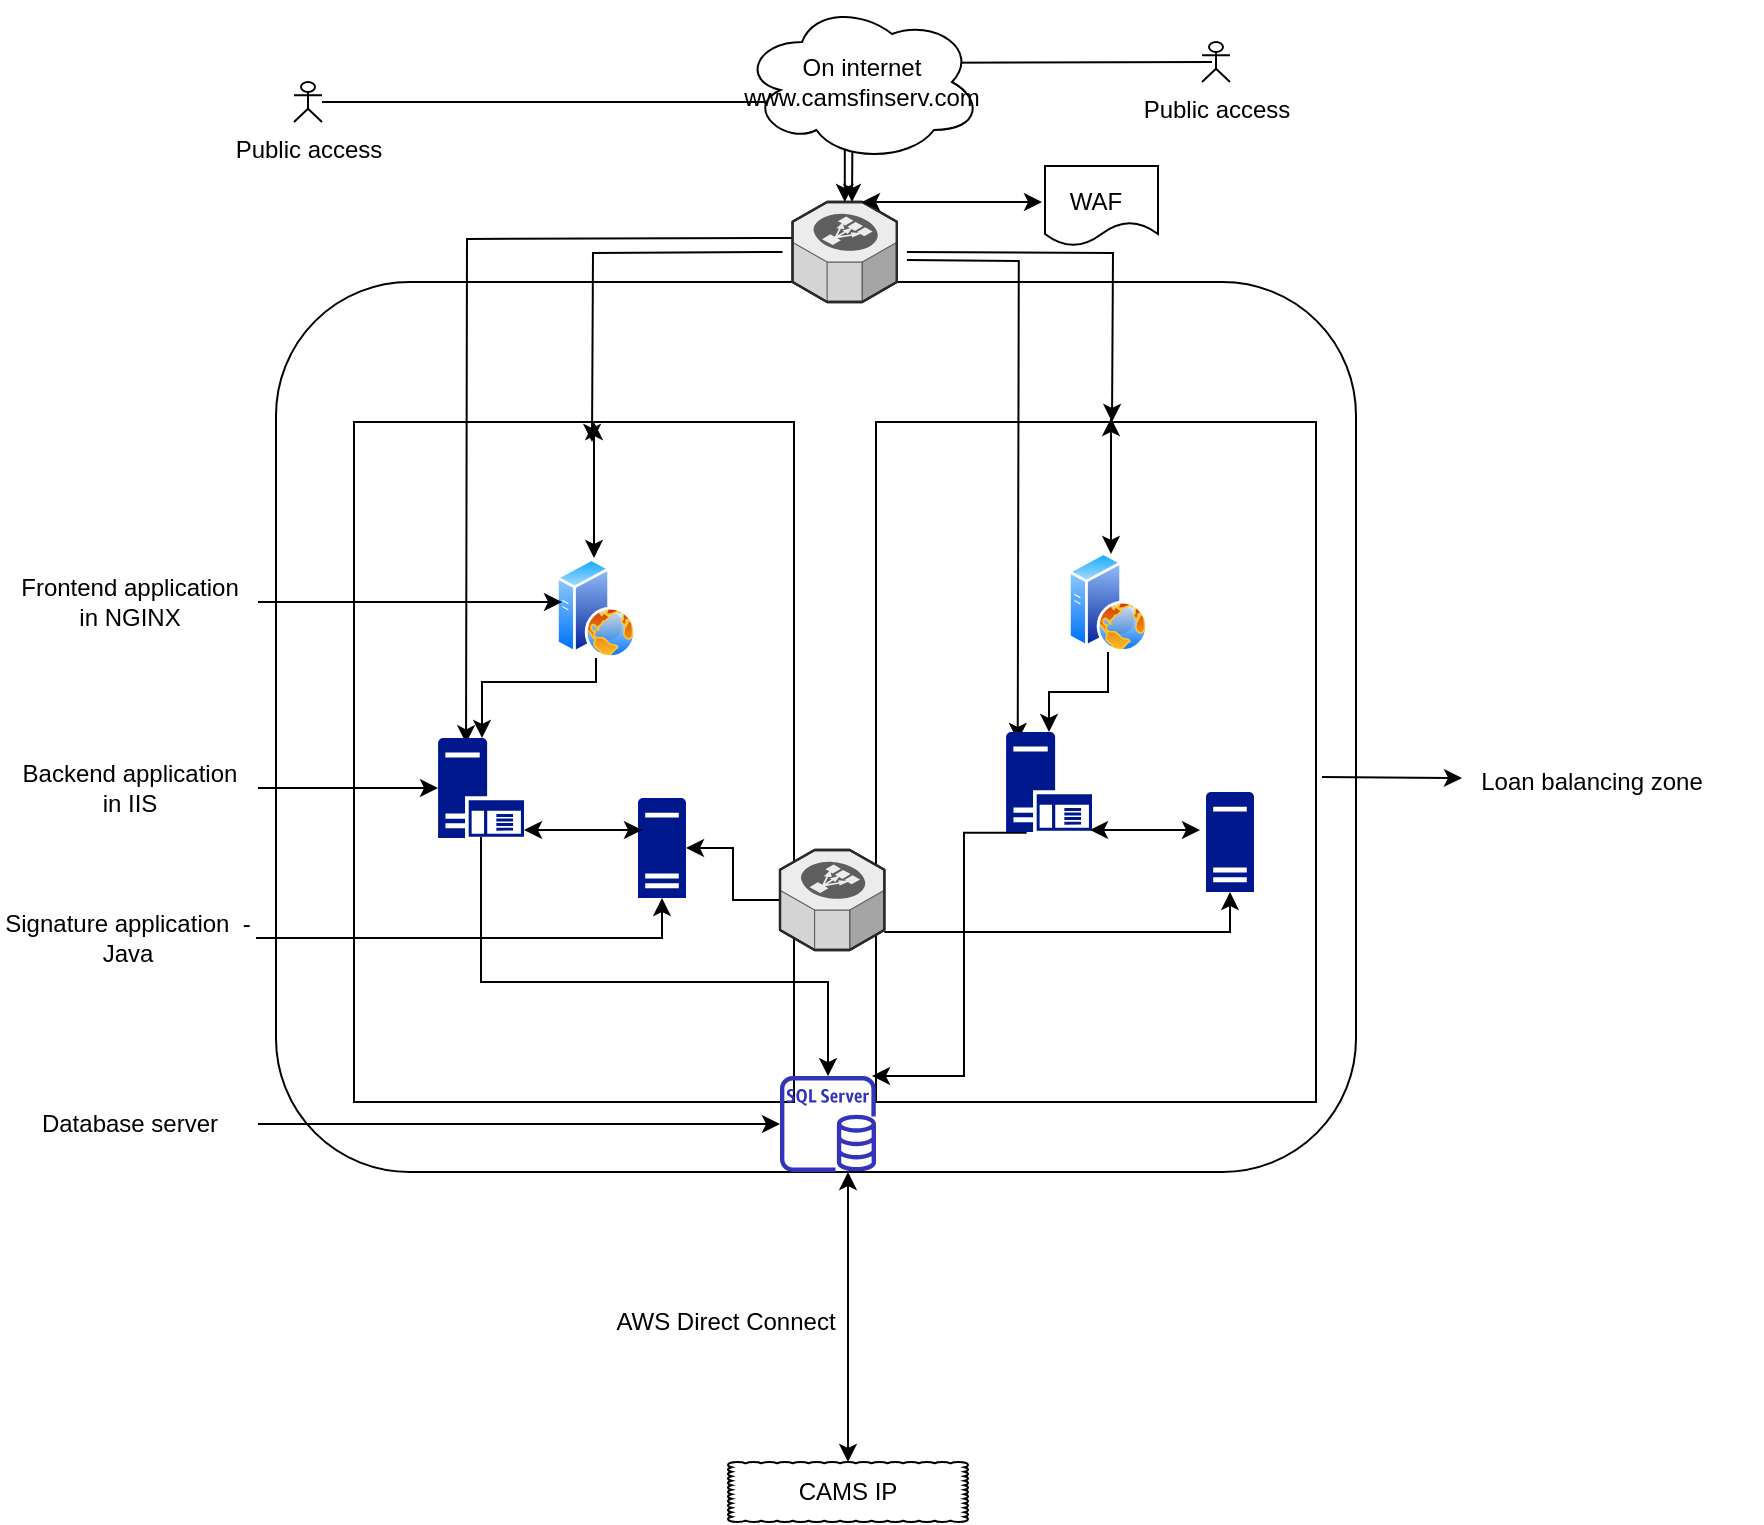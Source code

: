 <mxfile version="14.6.13" type="github">
  <diagram id="dfmJ5PRtE6S-TQssG3T2" name="Page-1">
    <mxGraphModel dx="1872" dy="1480" grid="1" gridSize="10" guides="1" tooltips="1" connect="1" arrows="1" fold="1" page="1" pageScale="1" pageWidth="850" pageHeight="1100" math="0" shadow="0">
      <root>
        <mxCell id="0" />
        <mxCell id="1" parent="0" />
        <mxCell id="hfEJXq4P2hzBnoVsS2LQ-3" value="" style="shape=document;whiteSpace=wrap;html=1;boundedLbl=1;" vertex="1" parent="1">
          <mxGeometry x="511.5" y="-48" width="56.5" height="40" as="geometry" />
        </mxCell>
        <mxCell id="cN4oM8W2iNpLodC8hFLX-30" value="" style="rounded=1;whiteSpace=wrap;html=1;" parent="1" vertex="1">
          <mxGeometry x="127" y="10" width="540" height="445" as="geometry" />
        </mxCell>
        <mxCell id="cN4oM8W2iNpLodC8hFLX-26" value="" style="rounded=0;whiteSpace=wrap;html=1;" parent="1" vertex="1">
          <mxGeometry x="427" y="80" width="220" height="340" as="geometry" />
        </mxCell>
        <mxCell id="cN4oM8W2iNpLodC8hFLX-11" value="" style="rounded=0;whiteSpace=wrap;html=1;" parent="1" vertex="1">
          <mxGeometry x="166" y="80" width="220" height="340" as="geometry" />
        </mxCell>
        <mxCell id="cN4oM8W2iNpLodC8hFLX-1" value="" style="aspect=fixed;pointerEvents=1;shadow=0;dashed=0;html=1;strokeColor=none;labelPosition=center;verticalLabelPosition=bottom;verticalAlign=top;align=center;fillColor=#00188D;shape=mxgraph.mscae.enterprise.server_generic" parent="1" vertex="1">
          <mxGeometry x="308" y="268" width="24" height="50" as="geometry" />
        </mxCell>
        <mxCell id="hfEJXq4P2hzBnoVsS2LQ-7" style="edgeStyle=orthogonalEdgeStyle;rounded=0;orthogonalLoop=1;jettySize=auto;html=1;" edge="1" parent="1">
          <mxGeometry relative="1" as="geometry">
            <mxPoint x="285" y="90" as="targetPoint" />
            <mxPoint x="380.26" y="-5" as="sourcePoint" />
          </mxGeometry>
        </mxCell>
        <mxCell id="hfEJXq4P2hzBnoVsS2LQ-8" style="edgeStyle=orthogonalEdgeStyle;rounded=0;orthogonalLoop=1;jettySize=auto;html=1;" edge="1" parent="1">
          <mxGeometry relative="1" as="geometry">
            <mxPoint x="545" y="80" as="targetPoint" />
            <mxPoint x="442.44" y="-5" as="sourcePoint" />
          </mxGeometry>
        </mxCell>
        <mxCell id="hfEJXq4P2hzBnoVsS2LQ-9" style="edgeStyle=orthogonalEdgeStyle;rounded=0;orthogonalLoop=1;jettySize=auto;html=1;entryX=0.326;entryY=0.193;entryDx=0;entryDy=0;entryPerimeter=0;" edge="1" parent="1">
          <mxGeometry relative="1" as="geometry">
            <mxPoint x="385.26" y="-12" as="sourcePoint" />
            <mxPoint x="222.018" y="240.65" as="targetPoint" />
          </mxGeometry>
        </mxCell>
        <mxCell id="hfEJXq4P2hzBnoVsS2LQ-10" style="edgeStyle=orthogonalEdgeStyle;rounded=0;orthogonalLoop=1;jettySize=auto;html=1;entryX=0.02;entryY=0.01;entryDx=0;entryDy=0;entryPerimeter=0;" edge="1" parent="1">
          <mxGeometry relative="1" as="geometry">
            <mxPoint x="442.44" y="-1" as="sourcePoint" />
            <mxPoint x="497.86" y="239.5" as="targetPoint" />
          </mxGeometry>
        </mxCell>
        <mxCell id="cN4oM8W2iNpLodC8hFLX-2" value="" style="verticalLabelPosition=bottom;html=1;verticalAlign=top;strokeWidth=1;align=center;outlineConnect=0;dashed=0;outlineConnect=0;shape=mxgraph.aws3d.elasticLoadBalancing;fillColor=#ECECEC;strokeColor=#5E5E5E;aspect=fixed;" parent="1" vertex="1">
          <mxGeometry x="385.26" y="-30" width="52.18" height="50" as="geometry" />
        </mxCell>
        <mxCell id="hfEJXq4P2hzBnoVsS2LQ-6" style="edgeStyle=orthogonalEdgeStyle;rounded=0;orthogonalLoop=1;jettySize=auto;html=1;exitX=0.5;exitY=0.99;exitDx=0;exitDy=0;exitPerimeter=0;" edge="1" parent="1" source="cN4oM8W2iNpLodC8hFLX-3" target="cN4oM8W2iNpLodC8hFLX-8">
          <mxGeometry relative="1" as="geometry">
            <Array as="points">
              <mxPoint x="230" y="360" />
              <mxPoint x="403" y="360" />
            </Array>
          </mxGeometry>
        </mxCell>
        <mxCell id="cN4oM8W2iNpLodC8hFLX-3" value="" style="aspect=fixed;pointerEvents=1;shadow=0;dashed=0;html=1;strokeColor=none;labelPosition=center;verticalLabelPosition=bottom;verticalAlign=top;align=center;fillColor=#00188D;shape=mxgraph.mscae.enterprise.application_server" parent="1" vertex="1">
          <mxGeometry x="208" y="238" width="43" height="50" as="geometry" />
        </mxCell>
        <mxCell id="cN4oM8W2iNpLodC8hFLX-8" value="" style="outlineConnect=0;fontColor=#232F3E;gradientColor=none;fillColor=#3334B9;strokeColor=none;dashed=0;verticalLabelPosition=bottom;verticalAlign=top;align=center;html=1;fontSize=12;fontStyle=0;aspect=fixed;pointerEvents=1;shape=mxgraph.aws4.rds_sql_server_instance;" parent="1" vertex="1">
          <mxGeometry x="379" y="407" width="48" height="48" as="geometry" />
        </mxCell>
        <mxCell id="cN4oM8W2iNpLodC8hFLX-14" value="" style="edgeStyle=orthogonalEdgeStyle;rounded=0;orthogonalLoop=1;jettySize=auto;html=1;" parent="1" source="cN4oM8W2iNpLodC8hFLX-9" target="cN4oM8W2iNpLodC8hFLX-3" edge="1">
          <mxGeometry relative="1" as="geometry">
            <Array as="points">
              <mxPoint x="287" y="210" />
              <mxPoint x="230" y="210" />
            </Array>
          </mxGeometry>
        </mxCell>
        <mxCell id="cN4oM8W2iNpLodC8hFLX-9" value="" style="aspect=fixed;perimeter=ellipsePerimeter;html=1;align=center;shadow=0;dashed=0;spacingTop=3;image;image=img/lib/active_directory/web_server.svg;" parent="1" vertex="1">
          <mxGeometry x="267" y="148" width="40" height="50" as="geometry" />
        </mxCell>
        <mxCell id="cN4oM8W2iNpLodC8hFLX-19" value="" style="aspect=fixed;pointerEvents=1;shadow=0;dashed=0;html=1;strokeColor=none;labelPosition=center;verticalLabelPosition=bottom;verticalAlign=top;align=center;fillColor=#00188D;shape=mxgraph.mscae.enterprise.server_generic" parent="1" vertex="1">
          <mxGeometry x="592" y="265" width="24" height="50" as="geometry" />
        </mxCell>
        <mxCell id="hfEJXq4P2hzBnoVsS2LQ-4" style="edgeStyle=elbowEdgeStyle;rounded=0;orthogonalLoop=1;jettySize=auto;html=1;entryX=0.646;entryY=-0.146;entryDx=0;entryDy=0;entryPerimeter=0;exitX=-0.109;exitY=0.867;exitDx=0;exitDy=0;exitPerimeter=0;" edge="1" parent="1">
          <mxGeometry relative="1" as="geometry">
            <mxPoint x="502.303" y="285.36" as="sourcePoint" />
            <mxPoint x="424.998" y="407.002" as="targetPoint" />
            <Array as="points">
              <mxPoint x="470.99" y="352.01" />
            </Array>
          </mxGeometry>
        </mxCell>
        <mxCell id="cN4oM8W2iNpLodC8hFLX-22" value="" style="aspect=fixed;pointerEvents=1;shadow=0;dashed=0;html=1;strokeColor=none;labelPosition=center;verticalLabelPosition=bottom;verticalAlign=top;align=center;fillColor=#00188D;shape=mxgraph.mscae.enterprise.application_server" parent="1" vertex="1">
          <mxGeometry x="492" y="235" width="43" height="50" as="geometry" />
        </mxCell>
        <mxCell id="cN4oM8W2iNpLodC8hFLX-24" value="" style="edgeStyle=orthogonalEdgeStyle;rounded=0;orthogonalLoop=1;jettySize=auto;html=1;" parent="1" source="cN4oM8W2iNpLodC8hFLX-25" target="cN4oM8W2iNpLodC8hFLX-22" edge="1">
          <mxGeometry relative="1" as="geometry" />
        </mxCell>
        <mxCell id="cN4oM8W2iNpLodC8hFLX-25" value="" style="aspect=fixed;perimeter=ellipsePerimeter;html=1;align=center;shadow=0;dashed=0;spacingTop=3;image;image=img/lib/active_directory/web_server.svg;" parent="1" vertex="1">
          <mxGeometry x="523" y="145" width="40" height="50" as="geometry" />
        </mxCell>
        <mxCell id="cN4oM8W2iNpLodC8hFLX-33" value="" style="endArrow=classic;startArrow=classic;html=1;" parent="1" edge="1">
          <mxGeometry width="50" height="50" relative="1" as="geometry">
            <mxPoint x="286" y="148" as="sourcePoint" />
            <mxPoint x="286" y="80" as="targetPoint" />
          </mxGeometry>
        </mxCell>
        <mxCell id="cN4oM8W2iNpLodC8hFLX-34" value="" style="endArrow=classic;startArrow=classic;html=1;" parent="1" edge="1">
          <mxGeometry width="50" height="50" relative="1" as="geometry">
            <mxPoint x="544.5" y="146" as="sourcePoint" />
            <mxPoint x="544.5" y="78" as="targetPoint" />
          </mxGeometry>
        </mxCell>
        <mxCell id="cN4oM8W2iNpLodC8hFLX-37" value="" style="endArrow=classic;startArrow=classic;html=1;entryX=0.083;entryY=0.32;entryDx=0;entryDy=0;entryPerimeter=0;" parent="1" edge="1" target="cN4oM8W2iNpLodC8hFLX-1">
          <mxGeometry width="50" height="50" relative="1" as="geometry">
            <mxPoint x="251" y="284" as="sourcePoint" />
            <mxPoint x="301" y="284" as="targetPoint" />
          </mxGeometry>
        </mxCell>
        <mxCell id="cN4oM8W2iNpLodC8hFLX-38" value="" style="endArrow=classic;startArrow=classic;html=1;" parent="1" edge="1">
          <mxGeometry width="50" height="50" relative="1" as="geometry">
            <mxPoint x="534" y="284" as="sourcePoint" />
            <mxPoint x="589" y="284" as="targetPoint" />
          </mxGeometry>
        </mxCell>
        <mxCell id="cN4oM8W2iNpLodC8hFLX-44" style="edgeStyle=orthogonalEdgeStyle;rounded=0;orthogonalLoop=1;jettySize=auto;html=1;" parent="1" source="cN4oM8W2iNpLodC8hFLX-42" target="cN4oM8W2iNpLodC8hFLX-2" edge="1">
          <mxGeometry relative="1" as="geometry" />
        </mxCell>
        <mxCell id="cN4oM8W2iNpLodC8hFLX-42" value="Public access" style="shape=umlActor;verticalLabelPosition=bottom;verticalAlign=top;html=1;outlineConnect=0;" parent="1" vertex="1">
          <mxGeometry x="136" y="-90" width="14" height="20" as="geometry" />
        </mxCell>
        <mxCell id="cN4oM8W2iNpLodC8hFLX-45" style="edgeStyle=orthogonalEdgeStyle;rounded=0;orthogonalLoop=1;jettySize=auto;html=1;entryX=0.474;entryY=0;entryDx=0;entryDy=0;entryPerimeter=0;" parent="1" edge="1">
          <mxGeometry relative="1" as="geometry">
            <mxPoint x="595" y="-100" as="sourcePoint" />
            <mxPoint x="414.993" y="-30" as="targetPoint" />
          </mxGeometry>
        </mxCell>
        <mxCell id="cN4oM8W2iNpLodC8hFLX-43" value="Public access" style="shape=umlActor;verticalLabelPosition=bottom;verticalAlign=top;html=1;outlineConnect=0;" parent="1" vertex="1">
          <mxGeometry x="590" y="-110" width="14" height="20" as="geometry" />
        </mxCell>
        <mxCell id="cN4oM8W2iNpLodC8hFLX-51" value="On internet&lt;br&gt;www.camsfinserv.com" style="ellipse;shape=cloud;whiteSpace=wrap;html=1;" parent="1" vertex="1">
          <mxGeometry x="360" y="-130" width="120" height="80" as="geometry" />
        </mxCell>
        <mxCell id="cN4oM8W2iNpLodC8hFLX-59" style="edgeStyle=orthogonalEdgeStyle;rounded=0;orthogonalLoop=1;jettySize=auto;html=1;" parent="1" source="cN4oM8W2iNpLodC8hFLX-53" edge="1">
          <mxGeometry relative="1" as="geometry">
            <mxPoint x="270" y="170" as="targetPoint" />
          </mxGeometry>
        </mxCell>
        <mxCell id="cN4oM8W2iNpLodC8hFLX-53" value="Frontend application&lt;br&gt;in NGINX" style="text;html=1;strokeColor=none;fillColor=none;align=center;verticalAlign=middle;whiteSpace=wrap;rounded=0;" parent="1" vertex="1">
          <mxGeometry x="-10" y="160" width="128" height="20" as="geometry" />
        </mxCell>
        <mxCell id="cN4oM8W2iNpLodC8hFLX-56" style="edgeStyle=orthogonalEdgeStyle;rounded=0;orthogonalLoop=1;jettySize=auto;html=1;" parent="1" source="cN4oM8W2iNpLodC8hFLX-55" target="cN4oM8W2iNpLodC8hFLX-3" edge="1">
          <mxGeometry relative="1" as="geometry" />
        </mxCell>
        <mxCell id="cN4oM8W2iNpLodC8hFLX-55" value="Backend application&lt;br&gt;in IIS" style="text;html=1;strokeColor=none;fillColor=none;align=center;verticalAlign=middle;whiteSpace=wrap;rounded=0;" parent="1" vertex="1">
          <mxGeometry x="-10" y="253" width="128" height="20" as="geometry" />
        </mxCell>
        <mxCell id="cN4oM8W2iNpLodC8hFLX-61" style="edgeStyle=orthogonalEdgeStyle;rounded=0;orthogonalLoop=1;jettySize=auto;html=1;entryX=0.5;entryY=1;entryDx=0;entryDy=0;entryPerimeter=0;" parent="1" source="cN4oM8W2iNpLodC8hFLX-60" target="cN4oM8W2iNpLodC8hFLX-1" edge="1">
          <mxGeometry relative="1" as="geometry" />
        </mxCell>
        <mxCell id="cN4oM8W2iNpLodC8hFLX-60" value="Signature application&amp;nbsp; - Java" style="text;html=1;strokeColor=none;fillColor=none;align=center;verticalAlign=middle;whiteSpace=wrap;rounded=0;" parent="1" vertex="1">
          <mxGeometry x="-11" y="328" width="128" height="20" as="geometry" />
        </mxCell>
        <mxCell id="cN4oM8W2iNpLodC8hFLX-64" style="edgeStyle=orthogonalEdgeStyle;rounded=0;orthogonalLoop=1;jettySize=auto;html=1;" parent="1" source="cN4oM8W2iNpLodC8hFLX-62" target="cN4oM8W2iNpLodC8hFLX-8" edge="1">
          <mxGeometry relative="1" as="geometry" />
        </mxCell>
        <mxCell id="cN4oM8W2iNpLodC8hFLX-62" value="Database server" style="text;html=1;strokeColor=none;fillColor=none;align=center;verticalAlign=middle;whiteSpace=wrap;rounded=0;" parent="1" vertex="1">
          <mxGeometry x="-10" y="421" width="128" height="20" as="geometry" />
        </mxCell>
        <mxCell id="cN4oM8W2iNpLodC8hFLX-65" value="CAMS IP" style="whiteSpace=wrap;html=1;shape=mxgraph.basic.cloud_rect" parent="1" vertex="1">
          <mxGeometry x="353" y="600" width="120" height="30" as="geometry" />
        </mxCell>
        <mxCell id="cN4oM8W2iNpLodC8hFLX-67" value="AWS Direct Connect" style="text;html=1;strokeColor=none;fillColor=none;align=center;verticalAlign=middle;whiteSpace=wrap;rounded=0;" parent="1" vertex="1">
          <mxGeometry x="267.44" y="520" width="170" height="20" as="geometry" />
        </mxCell>
        <mxCell id="cN4oM8W2iNpLodC8hFLX-68" value="" style="endArrow=classic;startArrow=classic;html=1;" parent="1" edge="1">
          <mxGeometry width="50" height="50" relative="1" as="geometry">
            <mxPoint x="413" y="600" as="sourcePoint" />
            <mxPoint x="413" y="455" as="targetPoint" />
          </mxGeometry>
        </mxCell>
        <mxCell id="cN4oM8W2iNpLodC8hFLX-69" value="" style="endArrow=classic;html=1;" parent="1" edge="1">
          <mxGeometry width="50" height="50" relative="1" as="geometry">
            <mxPoint x="650" y="257.5" as="sourcePoint" />
            <mxPoint x="720" y="258" as="targetPoint" />
          </mxGeometry>
        </mxCell>
        <mxCell id="cN4oM8W2iNpLodC8hFLX-70" value="Loan balancing zone" style="text;html=1;strokeColor=none;fillColor=none;align=center;verticalAlign=middle;whiteSpace=wrap;rounded=0;" parent="1" vertex="1">
          <mxGeometry x="700" y="250" width="170" height="20" as="geometry" />
        </mxCell>
        <mxCell id="hfEJXq4P2hzBnoVsS2LQ-1" value="" style="endArrow=classic;startArrow=classic;html=1;" edge="1" parent="1">
          <mxGeometry width="50" height="50" relative="1" as="geometry">
            <mxPoint x="420" y="-30" as="sourcePoint" />
            <mxPoint x="510" y="-30" as="targetPoint" />
          </mxGeometry>
        </mxCell>
        <mxCell id="hfEJXq4P2hzBnoVsS2LQ-2" value="WAF" style="text;html=1;strokeColor=none;fillColor=none;align=center;verticalAlign=middle;whiteSpace=wrap;rounded=0;" vertex="1" parent="1">
          <mxGeometry x="517" y="-40" width="40" height="20" as="geometry" />
        </mxCell>
        <mxCell id="hfEJXq4P2hzBnoVsS2LQ-13" value="" style="edgeStyle=orthogonalEdgeStyle;rounded=0;orthogonalLoop=1;jettySize=auto;html=1;" edge="1" parent="1" source="hfEJXq4P2hzBnoVsS2LQ-11" target="cN4oM8W2iNpLodC8hFLX-1">
          <mxGeometry relative="1" as="geometry" />
        </mxCell>
        <mxCell id="hfEJXq4P2hzBnoVsS2LQ-14" value="" style="edgeStyle=orthogonalEdgeStyle;rounded=0;orthogonalLoop=1;jettySize=auto;html=1;entryX=0.5;entryY=1;entryDx=0;entryDy=0;entryPerimeter=0;" edge="1" parent="1" source="hfEJXq4P2hzBnoVsS2LQ-11" target="cN4oM8W2iNpLodC8hFLX-19">
          <mxGeometry relative="1" as="geometry">
            <Array as="points">
              <mxPoint x="604" y="335" />
            </Array>
          </mxGeometry>
        </mxCell>
        <mxCell id="hfEJXq4P2hzBnoVsS2LQ-11" value="" style="verticalLabelPosition=bottom;html=1;verticalAlign=top;strokeWidth=1;align=center;outlineConnect=0;dashed=0;outlineConnect=0;shape=mxgraph.aws3d.elasticLoadBalancing;fillColor=#ECECEC;strokeColor=#5E5E5E;aspect=fixed;" vertex="1" parent="1">
          <mxGeometry x="379" y="294" width="52.18" height="50" as="geometry" />
        </mxCell>
      </root>
    </mxGraphModel>
  </diagram>
</mxfile>
